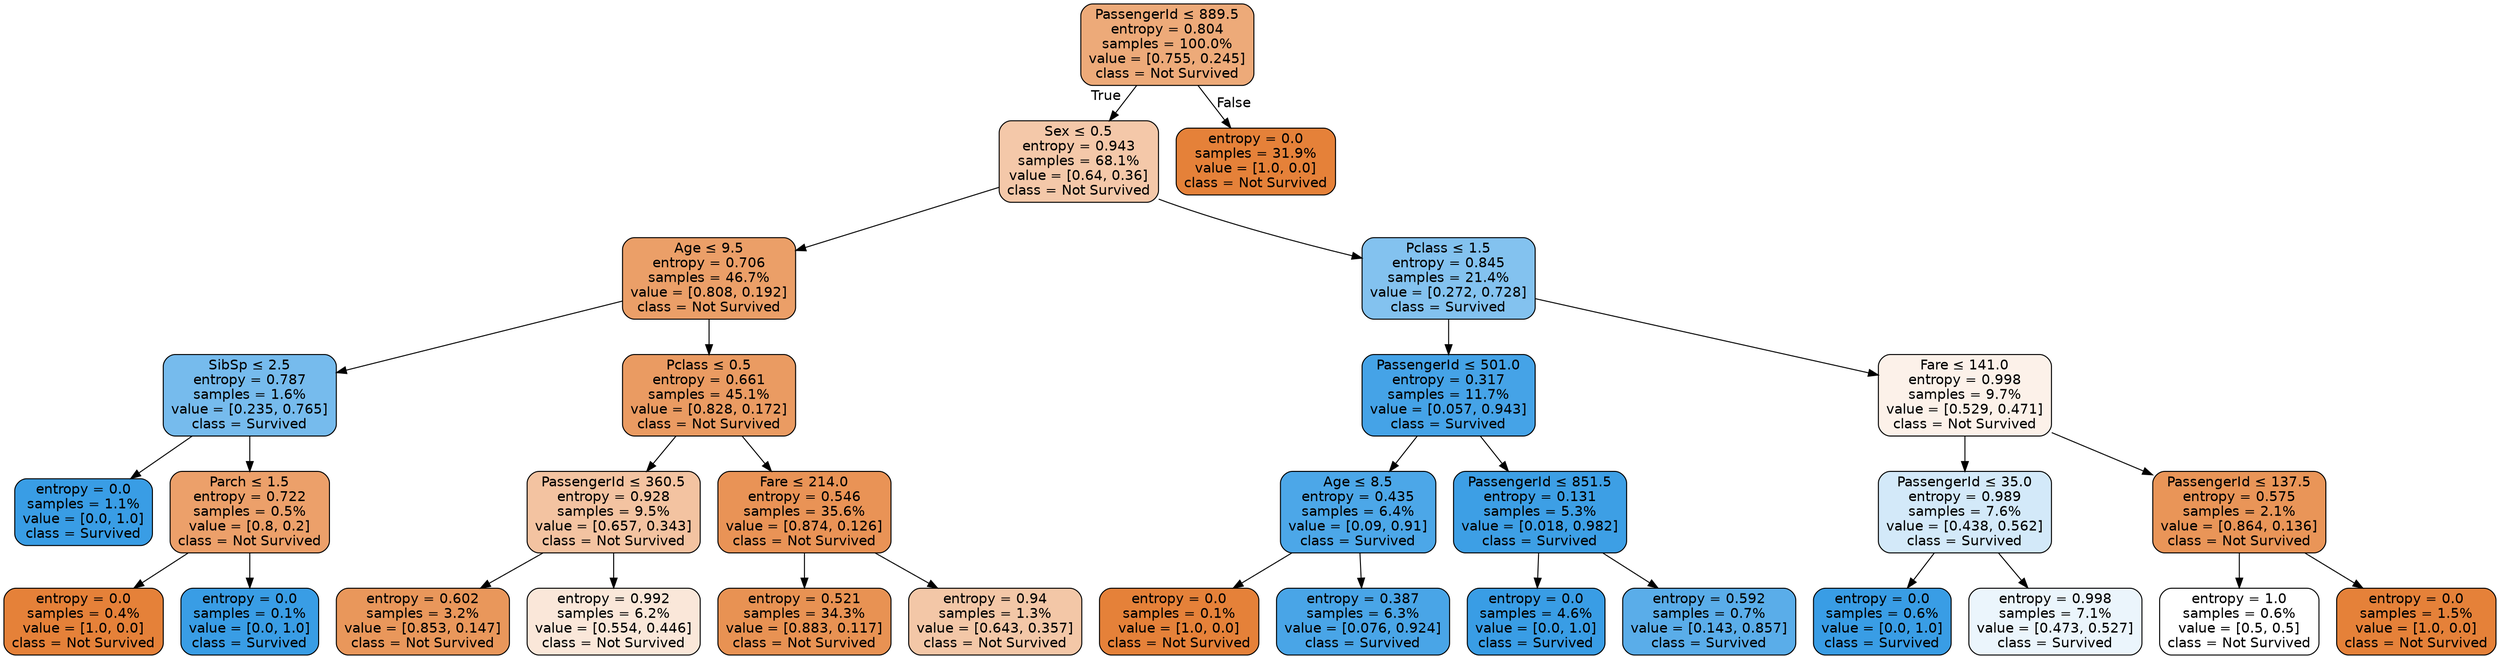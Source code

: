 digraph Tree {
node [shape=box, style="filled, rounded", color="black", fontname="helvetica"] ;
edge [fontname="helvetica"] ;
0 [label=<PassengerId &le; 889.5<br/>entropy = 0.804<br/>samples = 100.0%<br/>value = [0.755, 0.245]<br/>class = Not Survived>, fillcolor="#edaa79"] ;
1 [label=<Sex &le; 0.5<br/>entropy = 0.943<br/>samples = 68.1%<br/>value = [0.64, 0.36]<br/>class = Not Survived>, fillcolor="#f4c8a9"] ;
0 -> 1 [labeldistance=2.5, labelangle=45, headlabel="True"] ;
2 [label=<Age &le; 9.5<br/>entropy = 0.706<br/>samples = 46.7%<br/>value = [0.808, 0.192]<br/>class = Not Survived>, fillcolor="#eb9f68"] ;
1 -> 2 ;
3 [label=<SibSp &le; 2.5<br/>entropy = 0.787<br/>samples = 1.6%<br/>value = [0.235, 0.765]<br/>class = Survived>, fillcolor="#76bbed"] ;
2 -> 3 ;
4 [label=<entropy = 0.0<br/>samples = 1.1%<br/>value = [0.0, 1.0]<br/>class = Survived>, fillcolor="#399de5"] ;
3 -> 4 ;
5 [label=<Parch &le; 1.5<br/>entropy = 0.722<br/>samples = 0.5%<br/>value = [0.8, 0.2]<br/>class = Not Survived>, fillcolor="#eca06a"] ;
3 -> 5 ;
6 [label=<entropy = 0.0<br/>samples = 0.4%<br/>value = [1.0, 0.0]<br/>class = Not Survived>, fillcolor="#e58139"] ;
5 -> 6 ;
7 [label=<entropy = 0.0<br/>samples = 0.1%<br/>value = [0.0, 1.0]<br/>class = Survived>, fillcolor="#399de5"] ;
5 -> 7 ;
8 [label=<Pclass &le; 0.5<br/>entropy = 0.661<br/>samples = 45.1%<br/>value = [0.828, 0.172]<br/>class = Not Survived>, fillcolor="#ea9b62"] ;
2 -> 8 ;
9 [label=<PassengerId &le; 360.5<br/>entropy = 0.928<br/>samples = 9.5%<br/>value = [0.657, 0.343]<br/>class = Not Survived>, fillcolor="#f3c3a1"] ;
8 -> 9 ;
10 [label=<entropy = 0.602<br/>samples = 3.2%<br/>value = [0.853, 0.147]<br/>class = Not Survived>, fillcolor="#e9975b"] ;
9 -> 10 ;
11 [label=<entropy = 0.992<br/>samples = 6.2%<br/>value = [0.554, 0.446]<br/>class = Not Survived>, fillcolor="#fae7d9"] ;
9 -> 11 ;
12 [label=<Fare &le; 214.0<br/>entropy = 0.546<br/>samples = 35.6%<br/>value = [0.874, 0.126]<br/>class = Not Survived>, fillcolor="#e99356"] ;
8 -> 12 ;
13 [label=<entropy = 0.521<br/>samples = 34.3%<br/>value = [0.883, 0.117]<br/>class = Not Survived>, fillcolor="#e89253"] ;
12 -> 13 ;
14 [label=<entropy = 0.94<br/>samples = 1.3%<br/>value = [0.643, 0.357]<br/>class = Not Survived>, fillcolor="#f3c7a7"] ;
12 -> 14 ;
15 [label=<Pclass &le; 1.5<br/>entropy = 0.845<br/>samples = 21.4%<br/>value = [0.272, 0.728]<br/>class = Survived>, fillcolor="#83c2ef"] ;
1 -> 15 ;
16 [label=<PassengerId &le; 501.0<br/>entropy = 0.317<br/>samples = 11.7%<br/>value = [0.057, 0.943]<br/>class = Survived>, fillcolor="#45a3e7"] ;
15 -> 16 ;
17 [label=<Age &le; 8.5<br/>entropy = 0.435<br/>samples = 6.4%<br/>value = [0.09, 0.91]<br/>class = Survived>, fillcolor="#4ca7e8"] ;
16 -> 17 ;
18 [label=<entropy = 0.0<br/>samples = 0.1%<br/>value = [1.0, 0.0]<br/>class = Not Survived>, fillcolor="#e58139"] ;
17 -> 18 ;
19 [label=<entropy = 0.387<br/>samples = 6.3%<br/>value = [0.076, 0.924]<br/>class = Survived>, fillcolor="#49a5e7"] ;
17 -> 19 ;
20 [label=<PassengerId &le; 851.5<br/>entropy = 0.131<br/>samples = 5.3%<br/>value = [0.018, 0.982]<br/>class = Survived>, fillcolor="#3d9fe5"] ;
16 -> 20 ;
21 [label=<entropy = 0.0<br/>samples = 4.6%<br/>value = [0.0, 1.0]<br/>class = Survived>, fillcolor="#399de5"] ;
20 -> 21 ;
22 [label=<entropy = 0.592<br/>samples = 0.7%<br/>value = [0.143, 0.857]<br/>class = Survived>, fillcolor="#5aade9"] ;
20 -> 22 ;
23 [label=<Fare &le; 141.0<br/>entropy = 0.998<br/>samples = 9.7%<br/>value = [0.529, 0.471]<br/>class = Not Survived>, fillcolor="#fcf1e9"] ;
15 -> 23 ;
24 [label=<PassengerId &le; 35.0<br/>entropy = 0.989<br/>samples = 7.6%<br/>value = [0.438, 0.562]<br/>class = Survived>, fillcolor="#d3e9f9"] ;
23 -> 24 ;
25 [label=<entropy = 0.0<br/>samples = 0.6%<br/>value = [0.0, 1.0]<br/>class = Survived>, fillcolor="#399de5"] ;
24 -> 25 ;
26 [label=<entropy = 0.998<br/>samples = 7.1%<br/>value = [0.473, 0.527]<br/>class = Survived>, fillcolor="#ebf5fc"] ;
24 -> 26 ;
27 [label=<PassengerId &le; 137.5<br/>entropy = 0.575<br/>samples = 2.1%<br/>value = [0.864, 0.136]<br/>class = Not Survived>, fillcolor="#e99558"] ;
23 -> 27 ;
28 [label=<entropy = 1.0<br/>samples = 0.6%<br/>value = [0.5, 0.5]<br/>class = Not Survived>, fillcolor="#ffffff"] ;
27 -> 28 ;
29 [label=<entropy = 0.0<br/>samples = 1.5%<br/>value = [1.0, 0.0]<br/>class = Not Survived>, fillcolor="#e58139"] ;
27 -> 29 ;
30 [label=<entropy = 0.0<br/>samples = 31.9%<br/>value = [1.0, 0.0]<br/>class = Not Survived>, fillcolor="#e58139"] ;
0 -> 30 [labeldistance=2.5, labelangle=-45, headlabel="False"] ;
}